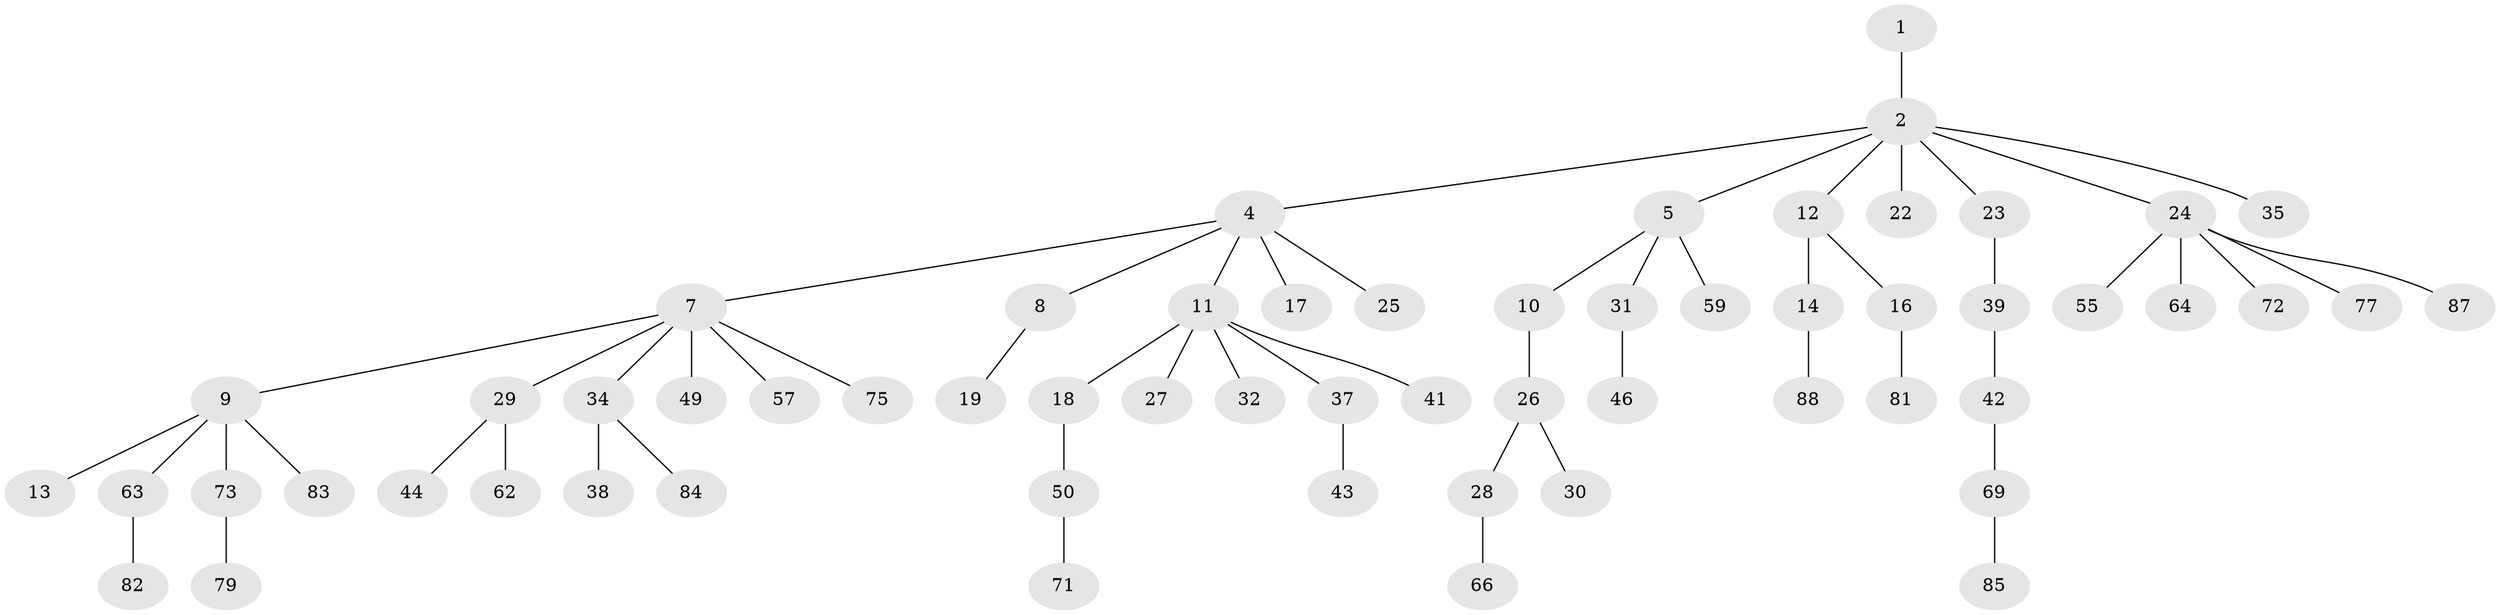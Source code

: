 // original degree distribution, {1: 0.5280898876404494, 5: 0.0449438202247191, 6: 0.02247191011235955, 2: 0.23595505617977527, 4: 0.02247191011235955, 3: 0.12359550561797752, 7: 0.02247191011235955}
// Generated by graph-tools (version 1.1) at 2025/11/02/27/25 16:11:25]
// undirected, 60 vertices, 59 edges
graph export_dot {
graph [start="1"]
  node [color=gray90,style=filled];
  1;
  2 [super="+3"];
  4 [super="+6"];
  5 [super="+20"];
  7 [super="+15"];
  8 [super="+74"];
  9 [super="+60"];
  10;
  11 [super="+21"];
  12;
  13 [super="+68"];
  14 [super="+45"];
  16 [super="+48"];
  17 [super="+89"];
  18 [super="+51"];
  19 [super="+33"];
  22;
  23;
  24 [super="+40"];
  25 [super="+76"];
  26 [super="+36"];
  27;
  28;
  29 [super="+61"];
  30;
  31 [super="+56"];
  32;
  34 [super="+80"];
  35 [super="+52"];
  37 [super="+58"];
  38 [super="+54"];
  39 [super="+86"];
  41;
  42;
  43 [super="+47"];
  44 [super="+67"];
  46;
  49;
  50 [super="+53"];
  55;
  57;
  59 [super="+65"];
  62;
  63 [super="+78"];
  64;
  66;
  69 [super="+70"];
  71;
  72;
  73;
  75;
  77;
  79;
  81;
  82;
  83;
  84;
  85;
  87;
  88;
  1 -- 2;
  2 -- 5;
  2 -- 22;
  2 -- 23;
  2 -- 35;
  2 -- 4;
  2 -- 24;
  2 -- 12;
  4 -- 7;
  4 -- 8;
  4 -- 11;
  4 -- 25;
  4 -- 17;
  5 -- 10;
  5 -- 31;
  5 -- 59;
  7 -- 9;
  7 -- 49;
  7 -- 34;
  7 -- 57;
  7 -- 75;
  7 -- 29;
  8 -- 19;
  9 -- 13;
  9 -- 63;
  9 -- 73;
  9 -- 83;
  10 -- 26;
  11 -- 18;
  11 -- 27;
  11 -- 32;
  11 -- 37;
  11 -- 41;
  12 -- 14;
  12 -- 16;
  14 -- 88;
  16 -- 81;
  18 -- 50;
  23 -- 39;
  24 -- 55;
  24 -- 64;
  24 -- 72;
  24 -- 77;
  24 -- 87;
  26 -- 28;
  26 -- 30;
  28 -- 66;
  29 -- 44;
  29 -- 62;
  31 -- 46;
  34 -- 38;
  34 -- 84;
  37 -- 43;
  39 -- 42;
  42 -- 69;
  50 -- 71;
  63 -- 82;
  69 -- 85;
  73 -- 79;
}
